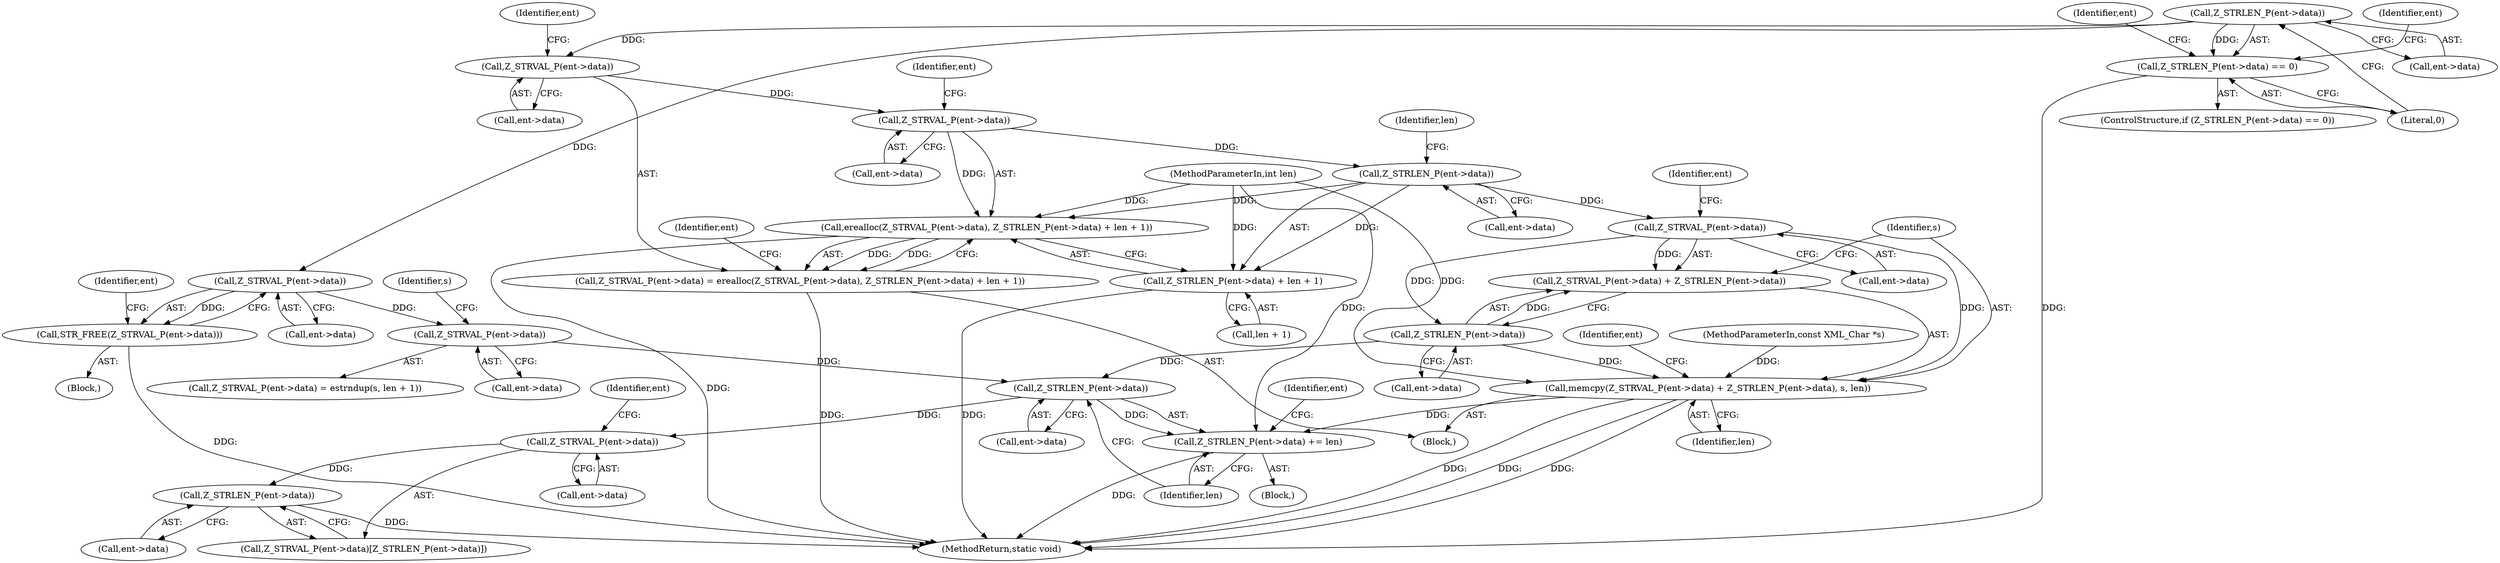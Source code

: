 digraph "0_php-src_426aeb2808955ee3d3f52e0cfb102834cdb836a5?w=1@pointer" {
"1000216" [label="(Call,Z_STRLEN_P(ent->data))"];
"1000215" [label="(Call,Z_STRLEN_P(ent->data) == 0)"];
"1000223" [label="(Call,Z_STRVAL_P(ent->data))"];
"1000222" [label="(Call,STR_FREE(Z_STRVAL_P(ent->data)))"];
"1000228" [label="(Call,Z_STRVAL_P(ent->data))"];
"1000270" [label="(Call,Z_STRLEN_P(ent->data))"];
"1000269" [label="(Call,Z_STRLEN_P(ent->data) += len)"];
"1000277" [label="(Call,Z_STRVAL_P(ent->data))"];
"1000281" [label="(Call,Z_STRLEN_P(ent->data))"];
"1000240" [label="(Call,Z_STRVAL_P(ent->data))"];
"1000245" [label="(Call,Z_STRVAL_P(ent->data))"];
"1000244" [label="(Call,erealloc(Z_STRVAL_P(ent->data), Z_STRLEN_P(ent->data) + len + 1))"];
"1000239" [label="(Call,Z_STRVAL_P(ent->data) = erealloc(Z_STRVAL_P(ent->data), Z_STRLEN_P(ent->data) + len + 1))"];
"1000250" [label="(Call,Z_STRLEN_P(ent->data))"];
"1000249" [label="(Call,Z_STRLEN_P(ent->data) + len + 1)"];
"1000259" [label="(Call,Z_STRVAL_P(ent->data))"];
"1000257" [label="(Call,memcpy(Z_STRVAL_P(ent->data) + Z_STRLEN_P(ent->data), s, len))"];
"1000258" [label="(Call,Z_STRVAL_P(ent->data) + Z_STRLEN_P(ent->data))"];
"1000263" [label="(Call,Z_STRLEN_P(ent->data))"];
"1000224" [label="(Call,ent->data)"];
"1000227" [label="(Call,Z_STRVAL_P(ent->data) = estrndup(s, len + 1))"];
"1000283" [label="(Identifier,ent)"];
"1000255" [label="(Identifier,len)"];
"1000258" [label="(Call,Z_STRVAL_P(ent->data) + Z_STRLEN_P(ent->data))"];
"1000241" [label="(Call,ent->data)"];
"1000267" [label="(Identifier,s)"];
"1000239" [label="(Call,Z_STRVAL_P(ent->data) = erealloc(Z_STRVAL_P(ent->data), Z_STRLEN_P(ent->data) + len + 1))"];
"1000254" [label="(Call,len + 1)"];
"1000265" [label="(Identifier,ent)"];
"1000279" [label="(Identifier,ent)"];
"1000220" [label="(Literal,0)"];
"1000277" [label="(Call,Z_STRVAL_P(ent->data))"];
"1000134" [label="(Block,)"];
"1000252" [label="(Identifier,ent)"];
"1000264" [label="(Call,ent->data)"];
"1000247" [label="(Identifier,ent)"];
"1000230" [label="(Identifier,ent)"];
"1000429" [label="(MethodReturn,static void)"];
"1000257" [label="(Call,memcpy(Z_STRVAL_P(ent->data) + Z_STRLEN_P(ent->data), s, len))"];
"1000261" [label="(Identifier,ent)"];
"1000251" [label="(Call,ent->data)"];
"1000269" [label="(Call,Z_STRLEN_P(ent->data) += len)"];
"1000250" [label="(Call,Z_STRLEN_P(ent->data))"];
"1000240" [label="(Call,Z_STRVAL_P(ent->data))"];
"1000217" [label="(Call,ent->data)"];
"1000272" [label="(Identifier,ent)"];
"1000214" [label="(ControlStructure,if (Z_STRLEN_P(ent->data) == 0))"];
"1000229" [label="(Call,ent->data)"];
"1000281" [label="(Call,Z_STRLEN_P(ent->data))"];
"1000259" [label="(Call,Z_STRVAL_P(ent->data))"];
"1000244" [label="(Call,erealloc(Z_STRVAL_P(ent->data), Z_STRLEN_P(ent->data) + len + 1))"];
"1000249" [label="(Call,Z_STRLEN_P(ent->data) + len + 1)"];
"1000233" [label="(Identifier,s)"];
"1000103" [label="(MethodParameterIn,const XML_Char *s)"];
"1000221" [label="(Block,)"];
"1000260" [label="(Call,ent->data)"];
"1000245" [label="(Call,Z_STRVAL_P(ent->data))"];
"1000242" [label="(Identifier,ent)"];
"1000215" [label="(Call,Z_STRLEN_P(ent->data) == 0)"];
"1000282" [label="(Call,ent->data)"];
"1000228" [label="(Call,Z_STRVAL_P(ent->data))"];
"1000271" [label="(Call,ent->data)"];
"1000238" [label="(Block,)"];
"1000223" [label="(Call,Z_STRVAL_P(ent->data))"];
"1000268" [label="(Identifier,len)"];
"1000225" [label="(Identifier,ent)"];
"1000216" [label="(Call,Z_STRLEN_P(ent->data))"];
"1000278" [label="(Call,ent->data)"];
"1000246" [label="(Call,ent->data)"];
"1000222" [label="(Call,STR_FREE(Z_STRVAL_P(ent->data)))"];
"1000270" [label="(Call,Z_STRLEN_P(ent->data))"];
"1000104" [label="(MethodParameterIn,int len)"];
"1000276" [label="(Call,Z_STRVAL_P(ent->data)[Z_STRLEN_P(ent->data)])"];
"1000274" [label="(Identifier,len)"];
"1000263" [label="(Call,Z_STRLEN_P(ent->data))"];
"1000216" -> "1000215"  [label="AST: "];
"1000216" -> "1000217"  [label="CFG: "];
"1000217" -> "1000216"  [label="AST: "];
"1000220" -> "1000216"  [label="CFG: "];
"1000216" -> "1000215"  [label="DDG: "];
"1000216" -> "1000223"  [label="DDG: "];
"1000216" -> "1000240"  [label="DDG: "];
"1000215" -> "1000214"  [label="AST: "];
"1000215" -> "1000220"  [label="CFG: "];
"1000220" -> "1000215"  [label="AST: "];
"1000225" -> "1000215"  [label="CFG: "];
"1000242" -> "1000215"  [label="CFG: "];
"1000215" -> "1000429"  [label="DDG: "];
"1000223" -> "1000222"  [label="AST: "];
"1000223" -> "1000224"  [label="CFG: "];
"1000224" -> "1000223"  [label="AST: "];
"1000222" -> "1000223"  [label="CFG: "];
"1000223" -> "1000222"  [label="DDG: "];
"1000223" -> "1000228"  [label="DDG: "];
"1000222" -> "1000221"  [label="AST: "];
"1000230" -> "1000222"  [label="CFG: "];
"1000222" -> "1000429"  [label="DDG: "];
"1000228" -> "1000227"  [label="AST: "];
"1000228" -> "1000229"  [label="CFG: "];
"1000229" -> "1000228"  [label="AST: "];
"1000233" -> "1000228"  [label="CFG: "];
"1000228" -> "1000270"  [label="DDG: "];
"1000270" -> "1000269"  [label="AST: "];
"1000270" -> "1000271"  [label="CFG: "];
"1000271" -> "1000270"  [label="AST: "];
"1000274" -> "1000270"  [label="CFG: "];
"1000270" -> "1000269"  [label="DDG: "];
"1000263" -> "1000270"  [label="DDG: "];
"1000270" -> "1000277"  [label="DDG: "];
"1000269" -> "1000134"  [label="AST: "];
"1000269" -> "1000274"  [label="CFG: "];
"1000274" -> "1000269"  [label="AST: "];
"1000279" -> "1000269"  [label="CFG: "];
"1000269" -> "1000429"  [label="DDG: "];
"1000257" -> "1000269"  [label="DDG: "];
"1000104" -> "1000269"  [label="DDG: "];
"1000277" -> "1000276"  [label="AST: "];
"1000277" -> "1000278"  [label="CFG: "];
"1000278" -> "1000277"  [label="AST: "];
"1000283" -> "1000277"  [label="CFG: "];
"1000277" -> "1000281"  [label="DDG: "];
"1000281" -> "1000276"  [label="AST: "];
"1000281" -> "1000282"  [label="CFG: "];
"1000282" -> "1000281"  [label="AST: "];
"1000276" -> "1000281"  [label="CFG: "];
"1000281" -> "1000429"  [label="DDG: "];
"1000240" -> "1000239"  [label="AST: "];
"1000240" -> "1000241"  [label="CFG: "];
"1000241" -> "1000240"  [label="AST: "];
"1000247" -> "1000240"  [label="CFG: "];
"1000240" -> "1000245"  [label="DDG: "];
"1000245" -> "1000244"  [label="AST: "];
"1000245" -> "1000246"  [label="CFG: "];
"1000246" -> "1000245"  [label="AST: "];
"1000252" -> "1000245"  [label="CFG: "];
"1000245" -> "1000244"  [label="DDG: "];
"1000245" -> "1000250"  [label="DDG: "];
"1000244" -> "1000239"  [label="AST: "];
"1000244" -> "1000249"  [label="CFG: "];
"1000249" -> "1000244"  [label="AST: "];
"1000239" -> "1000244"  [label="CFG: "];
"1000244" -> "1000429"  [label="DDG: "];
"1000244" -> "1000239"  [label="DDG: "];
"1000244" -> "1000239"  [label="DDG: "];
"1000250" -> "1000244"  [label="DDG: "];
"1000104" -> "1000244"  [label="DDG: "];
"1000239" -> "1000238"  [label="AST: "];
"1000261" -> "1000239"  [label="CFG: "];
"1000239" -> "1000429"  [label="DDG: "];
"1000250" -> "1000249"  [label="AST: "];
"1000250" -> "1000251"  [label="CFG: "];
"1000251" -> "1000250"  [label="AST: "];
"1000255" -> "1000250"  [label="CFG: "];
"1000250" -> "1000249"  [label="DDG: "];
"1000250" -> "1000259"  [label="DDG: "];
"1000249" -> "1000254"  [label="CFG: "];
"1000254" -> "1000249"  [label="AST: "];
"1000249" -> "1000429"  [label="DDG: "];
"1000104" -> "1000249"  [label="DDG: "];
"1000259" -> "1000258"  [label="AST: "];
"1000259" -> "1000260"  [label="CFG: "];
"1000260" -> "1000259"  [label="AST: "];
"1000265" -> "1000259"  [label="CFG: "];
"1000259" -> "1000257"  [label="DDG: "];
"1000259" -> "1000258"  [label="DDG: "];
"1000259" -> "1000263"  [label="DDG: "];
"1000257" -> "1000238"  [label="AST: "];
"1000257" -> "1000268"  [label="CFG: "];
"1000258" -> "1000257"  [label="AST: "];
"1000267" -> "1000257"  [label="AST: "];
"1000268" -> "1000257"  [label="AST: "];
"1000272" -> "1000257"  [label="CFG: "];
"1000257" -> "1000429"  [label="DDG: "];
"1000257" -> "1000429"  [label="DDG: "];
"1000257" -> "1000429"  [label="DDG: "];
"1000263" -> "1000257"  [label="DDG: "];
"1000103" -> "1000257"  [label="DDG: "];
"1000104" -> "1000257"  [label="DDG: "];
"1000258" -> "1000263"  [label="CFG: "];
"1000263" -> "1000258"  [label="AST: "];
"1000267" -> "1000258"  [label="CFG: "];
"1000263" -> "1000258"  [label="DDG: "];
"1000263" -> "1000264"  [label="CFG: "];
"1000264" -> "1000263"  [label="AST: "];
}
